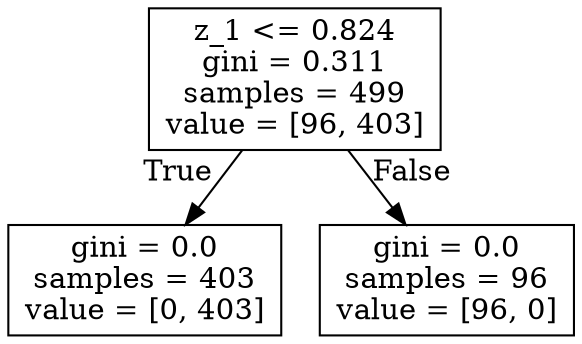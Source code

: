 digraph Tree {
node [shape=box] ;
0 [label="z_1 <= 0.824\ngini = 0.311\nsamples = 499\nvalue = [96, 403]"] ;
1 [label="gini = 0.0\nsamples = 403\nvalue = [0, 403]"] ;
0 -> 1 [labeldistance=2.5, labelangle=45, headlabel="True"] ;
2 [label="gini = 0.0\nsamples = 96\nvalue = [96, 0]"] ;
0 -> 2 [labeldistance=2.5, labelangle=-45, headlabel="False"] ;
}
